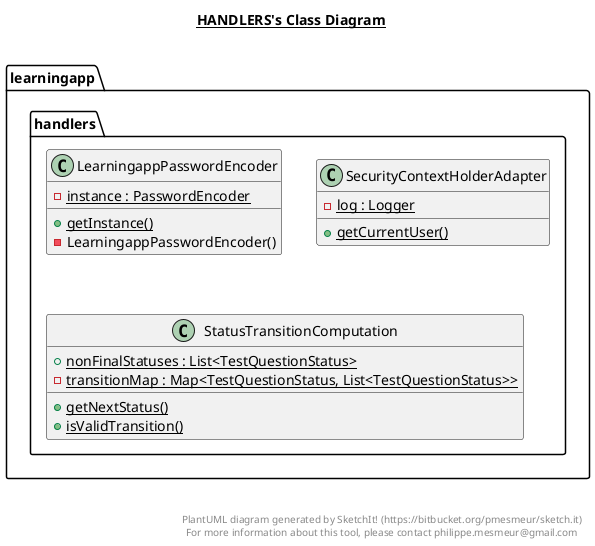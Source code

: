 @startuml

title __HANDLERS's Class Diagram__\n

  namespace learningapp {
    namespace handlers {
      class learningapp.handlers.LearningappPasswordEncoder {
          {static} - instance : PasswordEncoder
          {static} + getInstance()
          - LearningappPasswordEncoder()
      }
    }
  }
  

  namespace learningapp {
    namespace handlers {
      class learningapp.handlers.SecurityContextHolderAdapter {
          {static} - log : Logger
          {static} + getCurrentUser()
      }
    }
  }
  

  namespace learningapp {
    namespace handlers {
      class learningapp.handlers.StatusTransitionComputation {
          {static} + nonFinalStatuses : List<TestQuestionStatus>
          {static} - transitionMap : Map<TestQuestionStatus, List<TestQuestionStatus>>
          {static} + getNextStatus()
          {static} + isValidTransition()
      }
    }
  }
  



right footer


PlantUML diagram generated by SketchIt! (https://bitbucket.org/pmesmeur/sketch.it)
For more information about this tool, please contact philippe.mesmeur@gmail.com
endfooter

@enduml
